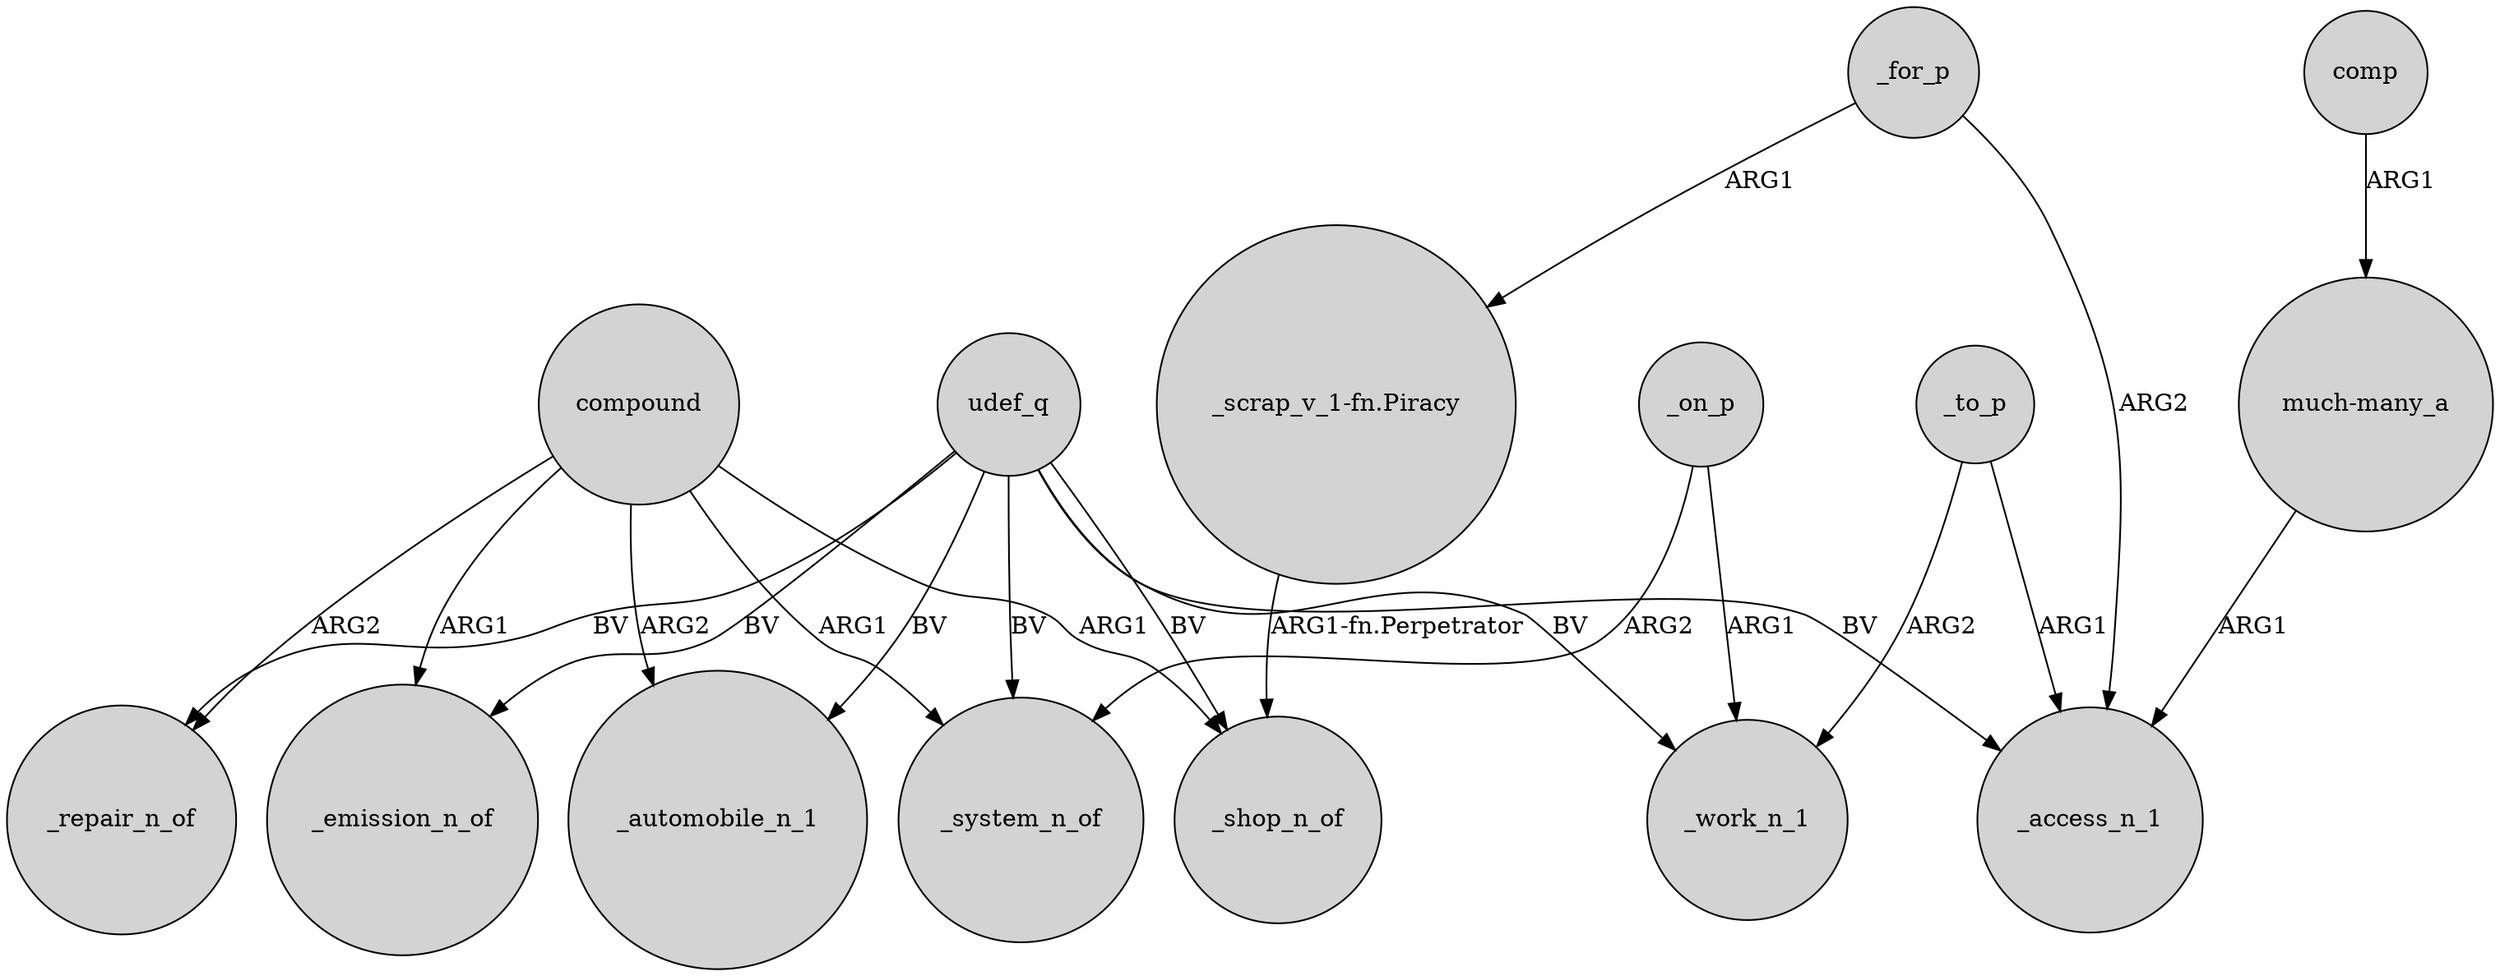 digraph {
	node [shape=circle style=filled]
	compound -> _system_n_of [label=ARG1]
	_for_p -> "_scrap_v_1-fn.Piracy" [label=ARG1]
	udef_q -> _shop_n_of [label=BV]
	compound -> _emission_n_of [label=ARG1]
	"_scrap_v_1-fn.Piracy" -> _shop_n_of [label="ARG1-fn.Perpetrator"]
	_on_p -> _work_n_1 [label=ARG1]
	_on_p -> _system_n_of [label=ARG2]
	udef_q -> _work_n_1 [label=BV]
	udef_q -> _emission_n_of [label=BV]
	"much-many_a" -> _access_n_1 [label=ARG1]
	udef_q -> _automobile_n_1 [label=BV]
	comp -> "much-many_a" [label=ARG1]
	udef_q -> _repair_n_of [label=BV]
	_for_p -> _access_n_1 [label=ARG2]
	compound -> _shop_n_of [label=ARG1]
	_to_p -> _work_n_1 [label=ARG2]
	udef_q -> _access_n_1 [label=BV]
	_to_p -> _access_n_1 [label=ARG1]
	udef_q -> _system_n_of [label=BV]
	compound -> _automobile_n_1 [label=ARG2]
	compound -> _repair_n_of [label=ARG2]
}
